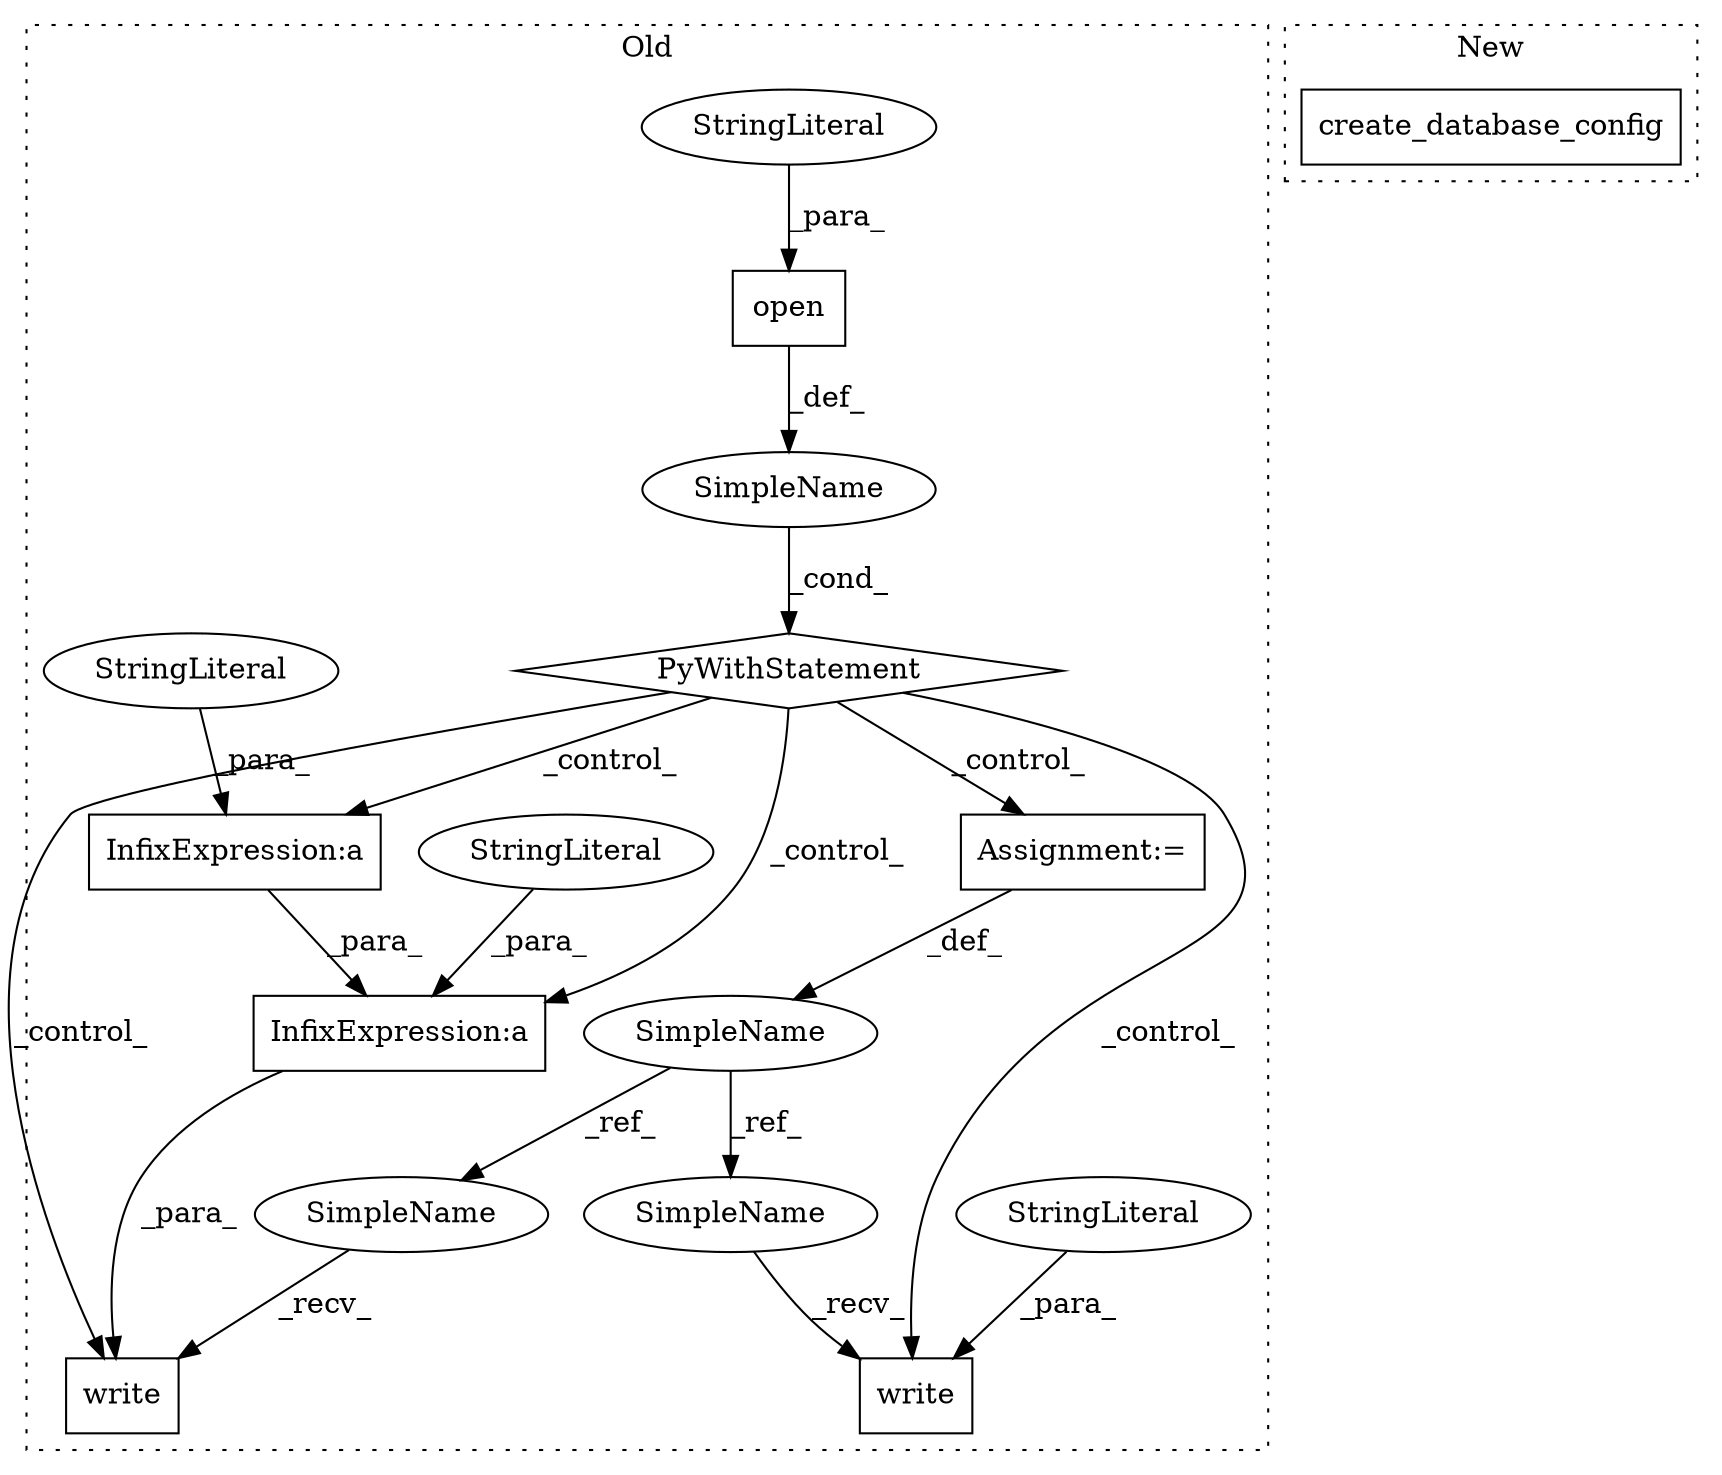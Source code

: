 digraph G {
subgraph cluster0 {
1 [label="write" a="32" s="3714,3754" l="6,1" shape="box"];
3 [label="InfixExpression:a" a="27" s="3728" l="3" shape="box"];
4 [label="InfixExpression:a" a="27" s="3747" l="3" shape="box"];
5 [label="PyWithStatement" a="104" s="3620,3655" l="10,2" shape="diamond"];
6 [label="SimpleName" a="42" s="" l="" shape="ellipse"];
7 [label="write" a="32" s="3683,3703" l="6,1" shape="box"];
8 [label="SimpleName" a="42" s="3672" l="1" shape="ellipse"];
9 [label="StringLiteral" a="45" s="3721" l="7" shape="ellipse"];
10 [label="StringLiteral" a="45" s="3689" l="14" shape="ellipse"];
11 [label="Assignment:=" a="7" s="3672" l="1" shape="box"];
12 [label="StringLiteral" a="45" s="3750" l="4" shape="ellipse"];
13 [label="open" a="32" s="3630,3654" l="5,1" shape="box"];
14 [label="StringLiteral" a="45" s="3651" l="3" shape="ellipse"];
15 [label="SimpleName" a="42" s="3681" l="1" shape="ellipse"];
16 [label="SimpleName" a="42" s="3712" l="1" shape="ellipse"];
label = "Old";
style="dotted";
}
subgraph cluster1 {
2 [label="create_database_config" a="32" s="3314,3354" l="23,1" shape="box"];
label = "New";
style="dotted";
}
3 -> 4 [label="_para_"];
4 -> 1 [label="_para_"];
5 -> 7 [label="_control_"];
5 -> 11 [label="_control_"];
5 -> 4 [label="_control_"];
5 -> 1 [label="_control_"];
5 -> 3 [label="_control_"];
6 -> 5 [label="_cond_"];
8 -> 16 [label="_ref_"];
8 -> 15 [label="_ref_"];
9 -> 3 [label="_para_"];
10 -> 7 [label="_para_"];
11 -> 8 [label="_def_"];
12 -> 4 [label="_para_"];
13 -> 6 [label="_def_"];
14 -> 13 [label="_para_"];
15 -> 7 [label="_recv_"];
16 -> 1 [label="_recv_"];
}